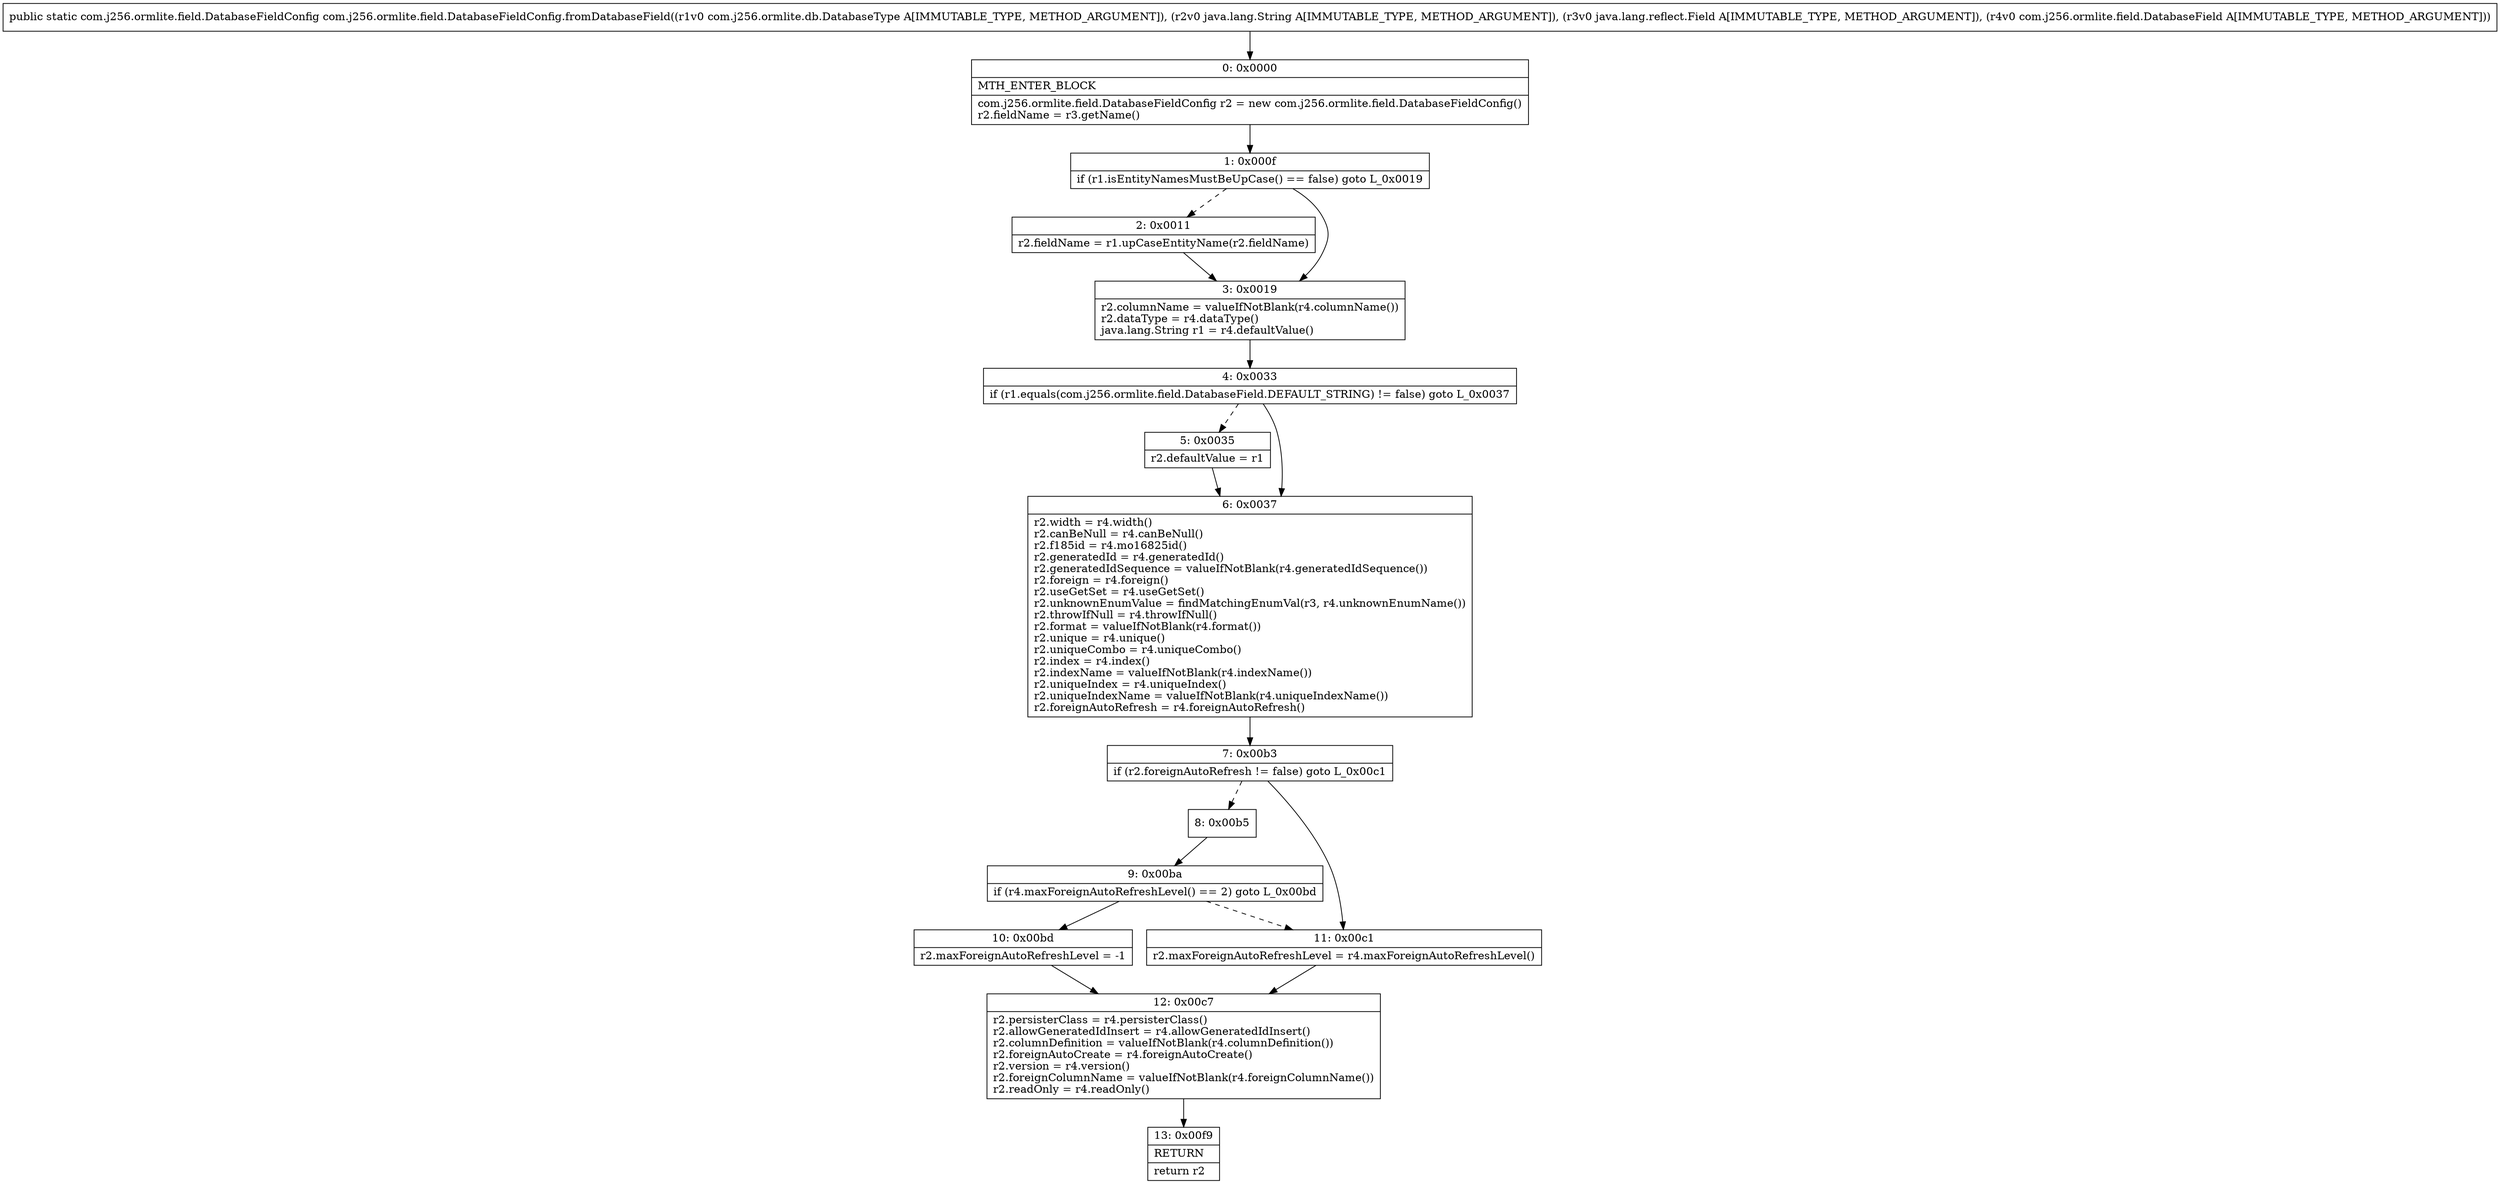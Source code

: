 digraph "CFG forcom.j256.ormlite.field.DatabaseFieldConfig.fromDatabaseField(Lcom\/j256\/ormlite\/db\/DatabaseType;Ljava\/lang\/String;Ljava\/lang\/reflect\/Field;Lcom\/j256\/ormlite\/field\/DatabaseField;)Lcom\/j256\/ormlite\/field\/DatabaseFieldConfig;" {
Node_0 [shape=record,label="{0\:\ 0x0000|MTH_ENTER_BLOCK\l|com.j256.ormlite.field.DatabaseFieldConfig r2 = new com.j256.ormlite.field.DatabaseFieldConfig()\lr2.fieldName = r3.getName()\l}"];
Node_1 [shape=record,label="{1\:\ 0x000f|if (r1.isEntityNamesMustBeUpCase() == false) goto L_0x0019\l}"];
Node_2 [shape=record,label="{2\:\ 0x0011|r2.fieldName = r1.upCaseEntityName(r2.fieldName)\l}"];
Node_3 [shape=record,label="{3\:\ 0x0019|r2.columnName = valueIfNotBlank(r4.columnName())\lr2.dataType = r4.dataType()\ljava.lang.String r1 = r4.defaultValue()\l}"];
Node_4 [shape=record,label="{4\:\ 0x0033|if (r1.equals(com.j256.ormlite.field.DatabaseField.DEFAULT_STRING) != false) goto L_0x0037\l}"];
Node_5 [shape=record,label="{5\:\ 0x0035|r2.defaultValue = r1\l}"];
Node_6 [shape=record,label="{6\:\ 0x0037|r2.width = r4.width()\lr2.canBeNull = r4.canBeNull()\lr2.f185id = r4.mo16825id()\lr2.generatedId = r4.generatedId()\lr2.generatedIdSequence = valueIfNotBlank(r4.generatedIdSequence())\lr2.foreign = r4.foreign()\lr2.useGetSet = r4.useGetSet()\lr2.unknownEnumValue = findMatchingEnumVal(r3, r4.unknownEnumName())\lr2.throwIfNull = r4.throwIfNull()\lr2.format = valueIfNotBlank(r4.format())\lr2.unique = r4.unique()\lr2.uniqueCombo = r4.uniqueCombo()\lr2.index = r4.index()\lr2.indexName = valueIfNotBlank(r4.indexName())\lr2.uniqueIndex = r4.uniqueIndex()\lr2.uniqueIndexName = valueIfNotBlank(r4.uniqueIndexName())\lr2.foreignAutoRefresh = r4.foreignAutoRefresh()\l}"];
Node_7 [shape=record,label="{7\:\ 0x00b3|if (r2.foreignAutoRefresh != false) goto L_0x00c1\l}"];
Node_8 [shape=record,label="{8\:\ 0x00b5}"];
Node_9 [shape=record,label="{9\:\ 0x00ba|if (r4.maxForeignAutoRefreshLevel() == 2) goto L_0x00bd\l}"];
Node_10 [shape=record,label="{10\:\ 0x00bd|r2.maxForeignAutoRefreshLevel = \-1\l}"];
Node_11 [shape=record,label="{11\:\ 0x00c1|r2.maxForeignAutoRefreshLevel = r4.maxForeignAutoRefreshLevel()\l}"];
Node_12 [shape=record,label="{12\:\ 0x00c7|r2.persisterClass = r4.persisterClass()\lr2.allowGeneratedIdInsert = r4.allowGeneratedIdInsert()\lr2.columnDefinition = valueIfNotBlank(r4.columnDefinition())\lr2.foreignAutoCreate = r4.foreignAutoCreate()\lr2.version = r4.version()\lr2.foreignColumnName = valueIfNotBlank(r4.foreignColumnName())\lr2.readOnly = r4.readOnly()\l}"];
Node_13 [shape=record,label="{13\:\ 0x00f9|RETURN\l|return r2\l}"];
MethodNode[shape=record,label="{public static com.j256.ormlite.field.DatabaseFieldConfig com.j256.ormlite.field.DatabaseFieldConfig.fromDatabaseField((r1v0 com.j256.ormlite.db.DatabaseType A[IMMUTABLE_TYPE, METHOD_ARGUMENT]), (r2v0 java.lang.String A[IMMUTABLE_TYPE, METHOD_ARGUMENT]), (r3v0 java.lang.reflect.Field A[IMMUTABLE_TYPE, METHOD_ARGUMENT]), (r4v0 com.j256.ormlite.field.DatabaseField A[IMMUTABLE_TYPE, METHOD_ARGUMENT])) }"];
MethodNode -> Node_0;
Node_0 -> Node_1;
Node_1 -> Node_2[style=dashed];
Node_1 -> Node_3;
Node_2 -> Node_3;
Node_3 -> Node_4;
Node_4 -> Node_5[style=dashed];
Node_4 -> Node_6;
Node_5 -> Node_6;
Node_6 -> Node_7;
Node_7 -> Node_8[style=dashed];
Node_7 -> Node_11;
Node_8 -> Node_9;
Node_9 -> Node_10;
Node_9 -> Node_11[style=dashed];
Node_10 -> Node_12;
Node_11 -> Node_12;
Node_12 -> Node_13;
}

